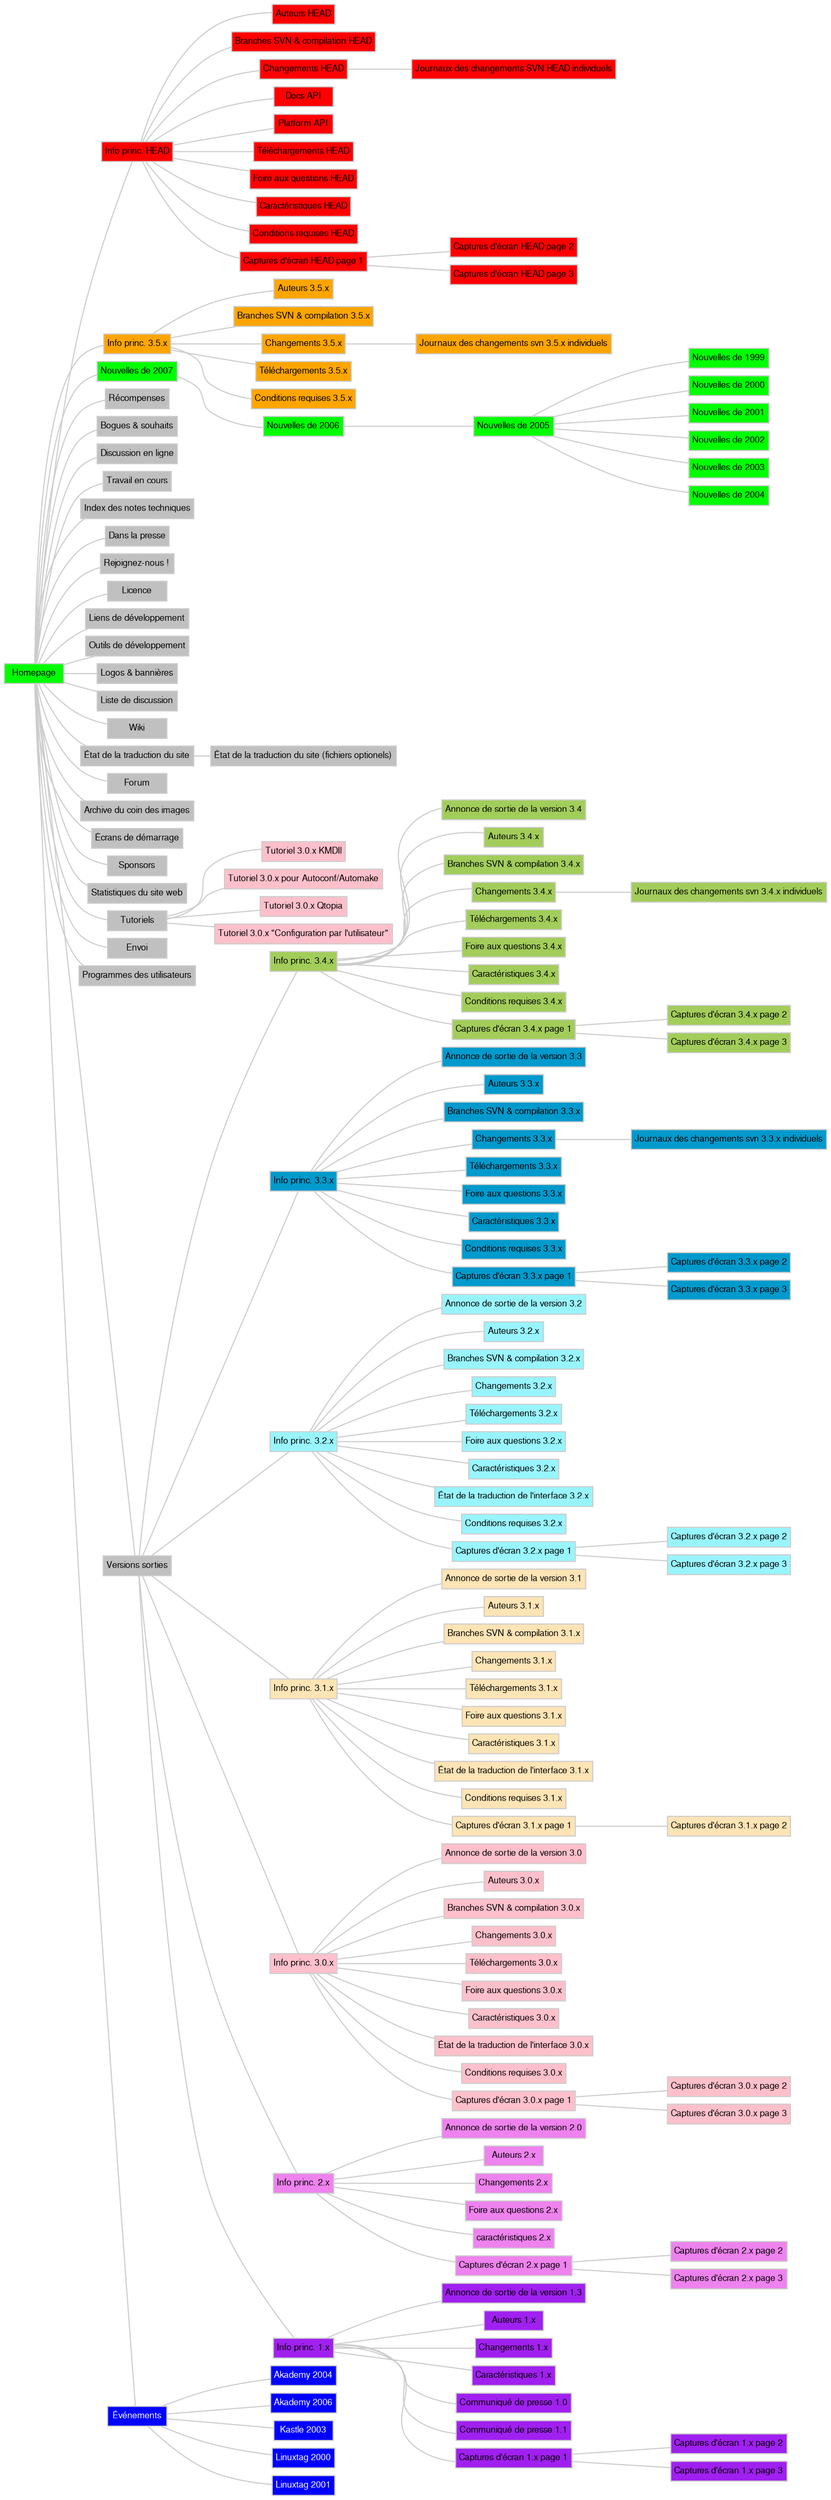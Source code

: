 digraph G {
  fontpath="/usr/X11R6/lib/X11/fonts/truetype";
  charset="utf-8";
  rankdir="LR";
  ranksep="0.2";
  nodesep="0.1";
  overlap="false";
  node [shape="box",color="#cccccc",fontname="FreeSans", fontsize="8",fontcolor="#000000" margin="0.04" height="0.25"];
  edge [color="#cccccc",arrowhead="none"];
  21 [label="Auteurs HEAD", URL="../index.html?filename=HEAD/authors.html", fillcolor="red", fontcolor="", style="filled"];
  27 -> 21;
  22 [label="Branches SVN &amp; compilation HEAD", URL="../index.html?filename=HEAD/branches_compiling.html", fillcolor="red", fontcolor="", style="filled"];
  27 -> 22;
  159 [label="Journaux des changements SVN HEAD individuels", URL="../index.html?filename=HEAD/ChangeLog.html", fillcolor="red", fontcolor="", style="filled"];
  29 -> 159;
  29 [label="Changements HEAD", URL="../index.html?filename=HEAD/changes.html", fillcolor="red", fontcolor="", style="filled"];
  27 -> 29;
  136 [label="Docs API", URL="../HEAD/doc/api/", fillcolor="red", fontcolor="", style="filled"];
  27 -> 136;
  139 [label="Platform API", URL="../HEAD/doc/platform/", fillcolor="red", fontcolor="", style="filled"];
  27 -> 139;
  24 [label="T&eacute;l&eacute;chargements HEAD", URL="../index.html?filename=HEAD/download.html", fillcolor="red", fontcolor="", style="filled"];
  27 -> 24;
  31 [label="Foire aux questions HEAD", URL="../index.html?filename=HEAD/faq.html", fillcolor="red", fontcolor="", style="filled"];
  27 -> 31;
  30 [label="Caract&eacute;ristiques HEAD", URL="../index.html?filename=HEAD/features.html", fillcolor="red", fontcolor="", style="filled"];
  27 -> 30;
  27 [label="Info princ. HEAD", URL="../index.html?filename=HEAD/kdevelop.html", fillcolor="red", fontcolor="", style="filled"];
  1 -> 27;
  23 [label="Conditions requises HEAD", URL="../index.html?filename=HEAD/requirements.html", fillcolor="red", fontcolor="", style="filled"];
  27 -> 23;
  32 [label="Captures d&#039;&eacute;cran HEAD page 1", URL="../index.html?filename=HEAD/screenshots1.html", fillcolor="red", fontcolor="", style="filled"];
  27 -> 32;
  33 [label="Captures d&#039;&eacute;cran HEAD page 2", URL="../index.html?filename=HEAD/screenshots2.html", fillcolor="red", fontcolor="", style="filled"];
  32 -> 33;
  34 [label="Captures d&#039;&eacute;cran HEAD page 3", URL="../index.html?filename=HEAD/screenshots3.html", fillcolor="red", fontcolor="", style="filled"];
  32 -> 34;
  211 [label="Auteurs 3.5.x", URL="../index.html?filename=3.5/authors.html", fillcolor="orange", fontcolor="", style="filled"];
  209 -> 211;
  212 [label="Branches SVN &amp; compilation 3.5.x", URL="../index.html?filename=3.5/branches_compiling.html", fillcolor="orange", fontcolor="", style="filled"];
  209 -> 212;
  213 [label="Journaux des changements svn 3.5.x individuels", URL="../index.html?filename=3.5/ChangeLog.html", fillcolor="orange", fontcolor="", style="filled"];
  214 -> 213;
  214 [label="Changements 3.5.x", URL="../index.html?filename=3.5/changes.html", fillcolor="orange", fontcolor="", style="filled"];
  209 -> 214;
  217 [label="T&eacute;l&eacute;chargements 3.5.x", URL="../index.html?filename=3.5/download.html", fillcolor="orange", fontcolor="", style="filled"];
  209 -> 217;
  209 [label="Info princ. 3.5.x", URL="../index.html?filename=3.5/kdevelop.html", fillcolor="orange", fontcolor="", style="filled"];
  1 -> 209;
  220 [label="Conditions requises 3.5.x", URL="../index.html?filename=3.5/requirements.html", fillcolor="orange", fontcolor="", style="filled"];
  209 -> 220;
  1 [label="Homepage", URL="../index.html?filename=main.html", fillcolor="green", fontcolor="", style="filled"];
  38 [label="Nouvelles de 1999", URL="../index.html?filename=main1999.html", fillcolor="green", fontcolor="", style="filled"];
  177 -> 38;
  39 [label="Nouvelles de 2000", URL="../index.html?filename=main2000.html", fillcolor="green", fontcolor="", style="filled"];
  177 -> 39;
  40 [label="Nouvelles de 2001", URL="../index.html?filename=main2001.html", fillcolor="green", fontcolor="", style="filled"];
  177 -> 40;
  41 [label="Nouvelles de 2002", URL="../index.html?filename=main2002.html", fillcolor="green", fontcolor="", style="filled"];
  177 -> 41;
  42 [label="Nouvelles de 2003", URL="../index.html?filename=main2003.html", fillcolor="green", fontcolor="", style="filled"];
  177 -> 42;
  118 [label="Nouvelles de 2004", URL="../index.html?filename=main2004.html", fillcolor="green", fontcolor="", style="filled"];
  177 -> 118;
  177 [label="Nouvelles de 2005", URL="../index.html?filename=main2005.html", fillcolor="green", fontcolor="", style="filled"];
  180 -> 177;
  180 [label="Nouvelles de 2006", URL="../index.html?filename=main2006.html", fillcolor="green", fontcolor="", style="filled"];
  225 -> 180;
  225 [label="Nouvelles de 2007", URL="../index.html?filename=main2007.html", fillcolor="green", fontcolor="", style="filled"];
  1 -> 225;
  15 [label="R&eacute;compenses", URL="../index.html?filename=awards.html", fillcolor="gray", fontcolor="", style="filled"];
  1 -> 15;
  5 [label="Bogues &amp; souhaits", URL="../index.html?filename=bugs.html", fillcolor="gray", fontcolor="", style="filled"];
  1 -> 5;
  135 [label="Discussion en ligne", URL="../chat/", fillcolor="gray", fontcolor="", style="filled"];
  1 -> 135;
  105 [label="Travail en cours", URL="../index.html?filename=current_work.html", fillcolor="gray", fontcolor="", style="filled"];
  1 -> 105;
  117 [label="Index des notes techniques", URL="../index.html?filename=doc/technotes/index.html", fillcolor="gray", fontcolor="", style="filled"];
  1 -> 117;
  36 [label="Dans la presse", URL="../index.html?filename=in_the_press.html", fillcolor="gray", fontcolor="", style="filled"];
  1 -> 36;
  16 [label="Rejoignez-nous !", URL="../index.html?filename=join-the-team.html", fillcolor="gray", fontcolor="", style="filled"];
  1 -> 16;
  37 [label="Licence", URL="../index.html?filename=license.html", fillcolor="gray", fontcolor="", style="filled"];
  1 -> 37;
  7 [label="Liens de d&eacute;veloppement", URL="../index.html?filename=links_development.html", fillcolor="gray", fontcolor="", style="filled"];
  1 -> 7;
  11 [label="Outils de d&eacute;veloppement", URL="../index.html?filename=links_tools.html", fillcolor="gray", fontcolor="", style="filled"];
  1 -> 11;
  13 [label="Logos &amp; banni&egrave;res", URL="../index.html?filename=logos_banners.html", fillcolor="gray", fontcolor="", style="filled"];
  1 -> 13;
  17 [label="Liste de discussion", URL="../index.html?filename=mailinglist.html", fillcolor="gray", fontcolor="", style="filled"];
  1 -> 17;
  134 [label="Wiki", URL="../mediawiki/", fillcolor="gray", fontcolor="", style="filled"];
  1 -> 134;
  112 [label="&Eacute;tat de la traduction du site (fichiers optionels)", URL="../index.html?filename=optional_files_translation_status.html", fillcolor="gray", fontcolor="", style="filled"];
  111 -> 112;
  137 [label="Forum", URL="../phorum5/", fillcolor="gray", fontcolor="", style="filled"];
  1 -> 137;
  43 [label="Archive du coin des images", URL="../index.html?filename=pic_corner.html", fillcolor="gray", fontcolor="", style="filled"];
  1 -> 43;
  44 [label="&Eacute;crans de d&eacute;marrage", URL="../index.html?filename=splashscreens.html", fillcolor="gray", fontcolor="", style="filled"];
  1 -> 44;
  8 [label="Sponsors", URL="../index.html?filename=sponsors.html", fillcolor="gray", fontcolor="", style="filled"];
  1 -> 8;
  45 [label="Statistiques du site web", URL="../index.html?filename=stats.html", fillcolor="gray", fontcolor="", style="filled"];
  1 -> 45;
  103 [label="Tutoriels", URL="../index.html?filename=tutorials.html", fillcolor="gray", fontcolor="", style="filled"];
  1 -> 103;
  18 [label="Envoi", URL="../index.html?filename=upload.html", fillcolor="gray", fontcolor="", style="filled"];
  1 -> 18;
  9 [label="Programmes des utilisateurs", URL="../index.html?filename=users.html", fillcolor="gray", fontcolor="", style="filled"];
  1 -> 9;
  12 [label="Versions sorties", URL="../index.html?filename=versions.html", fillcolor="gray", fontcolor="", style="filled"];
  1 -> 12;
  111 [label="&Eacute;tat de la traduction du site", URL="../index.html?filename=website_translation_status.html", fillcolor="gray", fontcolor="", style="filled"];
  1 -> 111;
  162 [label="Annonce de sortie de la version 3.4", URL="../index.html?filename=3.4/announce-kdevelop-3.4.html", fillcolor="darkolivegreen3", fontcolor="", style="filled"];
  161 -> 162;
  163 [label="Auteurs 3.4.x", URL="../index.html?filename=3.4/authors.html", fillcolor="darkolivegreen3", fontcolor="", style="filled"];
  161 -> 163;
  164 [label="Branches SVN &amp; compilation 3.4.x", URL="../index.html?filename=3.4/branches_compiling.html", fillcolor="darkolivegreen3", fontcolor="", style="filled"];
  161 -> 164;
  165 [label="Journaux des changements svn 3.4.x individuels", URL="../index.html?filename=3.4/ChangeLog.html", fillcolor="darkolivegreen3", fontcolor="", style="filled"];
  166 -> 165;
  166 [label="Changements 3.4.x", URL="../index.html?filename=3.4/changes.html", fillcolor="darkolivegreen3", fontcolor="", style="filled"];
  161 -> 166;
  168 [label="T&eacute;l&eacute;chargements 3.4.x", URL="../index.html?filename=3.4/download.html", fillcolor="darkolivegreen3", fontcolor="", style="filled"];
  161 -> 168;
  169 [label="Foire aux questions 3.4.x", URL="../index.html?filename=3.4/faq.html", fillcolor="darkolivegreen3", fontcolor="", style="filled"];
  161 -> 169;
  170 [label="Caract&eacute;ristiques 3.4.x", URL="../index.html?filename=3.4/features.html", fillcolor="darkolivegreen3", fontcolor="", style="filled"];
  161 -> 170;
  161 [label="Info princ. 3.4.x", URL="../index.html?filename=3.4/kdevelop.html", fillcolor="darkolivegreen3", fontcolor="", style="filled"];
  12 -> 161;
  172 [label="Conditions requises 3.4.x", URL="../index.html?filename=3.4/requirements.html", fillcolor="darkolivegreen3", fontcolor="", style="filled"];
  161 -> 172;
  173 [label="Captures d&#039;&eacute;cran 3.4.x page 1", URL="../index.html?filename=3.4/screenshots1.html", fillcolor="darkolivegreen3", fontcolor="", style="filled"];
  161 -> 173;
  174 [label="Captures d&#039;&eacute;cran 3.4.x page 2", URL="../index.html?filename=3.4/screenshots2.html", fillcolor="darkolivegreen3", fontcolor="", style="filled"];
  173 -> 174;
  175 [label="Captures d&#039;&eacute;cran 3.4.x page 3", URL="../index.html?filename=3.4/screenshots3.html", fillcolor="darkolivegreen3", fontcolor="", style="filled"];
  173 -> 175;
  144 [label="Annonce de sortie de la version 3.3", URL="../index.html?filename=3.3/announce-kdevelop-3.3.html", fillcolor="deepskyblue3", fontcolor="", style="filled"];
  143 -> 144;
  145 [label="Auteurs 3.3.x", URL="../index.html?filename=3.3/authors.html", fillcolor="deepskyblue3", fontcolor="", style="filled"];
  143 -> 145;
  146 [label="Branches SVN &amp; compilation 3.3.x", URL="../index.html?filename=3.3/branches_compiling.html", fillcolor="deepskyblue3", fontcolor="", style="filled"];
  143 -> 146;
  158 [label="Journaux des changements svn 3.3.x individuels", URL="../index.html?filename=3.3/ChangeLog.html", fillcolor="deepskyblue3", fontcolor="", style="filled"];
  147 -> 158;
  147 [label="Changements 3.3.x", URL="../index.html?filename=3.3/changes.html", fillcolor="deepskyblue3", fontcolor="", style="filled"];
  143 -> 147;
  149 [label="T&eacute;l&eacute;chargements 3.3.x", URL="../index.html?filename=3.3/download.html", fillcolor="deepskyblue3", fontcolor="", style="filled"];
  143 -> 149;
  150 [label="Foire aux questions 3.3.x", URL="../index.html?filename=3.3/faq.html", fillcolor="deepskyblue3", fontcolor="", style="filled"];
  143 -> 150;
  151 [label="Caract&eacute;ristiques 3.3.x", URL="../index.html?filename=3.3/features.html", fillcolor="deepskyblue3", fontcolor="", style="filled"];
  143 -> 151;
  143 [label="Info princ. 3.3.x", URL="../index.html?filename=3.3/kdevelop.html", fillcolor="deepskyblue3", fontcolor="", style="filled"];
  12 -> 143;
  153 [label="Conditions requises 3.3.x", URL="../index.html?filename=3.3/requirements.html", fillcolor="deepskyblue3", fontcolor="", style="filled"];
  143 -> 153;
  154 [label="Captures d&#039;&eacute;cran 3.3.x page 1", URL="../index.html?filename=3.3/screenshots1.html", fillcolor="deepskyblue3", fontcolor="", style="filled"];
  143 -> 154;
  155 [label="Captures d&#039;&eacute;cran 3.3.x page 2", URL="../index.html?filename=3.3/screenshots2.html", fillcolor="deepskyblue3", fontcolor="", style="filled"];
  154 -> 155;
  156 [label="Captures d&#039;&eacute;cran 3.3.x page 3", URL="../index.html?filename=3.3/screenshots3.html", fillcolor="deepskyblue3", fontcolor="", style="filled"];
  154 -> 156;
  120 [label="Annonce de sortie de la version 3.2", URL="../index.html?filename=3.2/announce-kdevelop-3.2.html", fillcolor="cadetblue1", fontcolor="", style="filled"];
  119 -> 120;
  121 [label="Auteurs 3.2.x", URL="../index.html?filename=3.2/authors.html", fillcolor="cadetblue1", fontcolor="", style="filled"];
  119 -> 121;
  122 [label="Branches SVN &amp; compilation 3.2.x", URL="../index.html?filename=3.2/branches_compiling.html", fillcolor="cadetblue1", fontcolor="", style="filled"];
  119 -> 122;
  123 [label="Changements 3.2.x", URL="../index.html?filename=3.2/changes.html", fillcolor="cadetblue1", fontcolor="", style="filled"];
  119 -> 123;
  125 [label="T&eacute;l&eacute;chargements 3.2.x", URL="../index.html?filename=3.2/download.html", fillcolor="cadetblue1", fontcolor="", style="filled"];
  119 -> 125;
  126 [label="Foire aux questions 3.2.x", URL="../index.html?filename=3.2/faq.html", fillcolor="cadetblue1", fontcolor="", style="filled"];
  119 -> 126;
  127 [label="Caract&eacute;ristiques 3.2.x", URL="../index.html?filename=3.2/features.html", fillcolor="cadetblue1", fontcolor="", style="filled"];
  119 -> 127;
  119 [label="Info princ. 3.2.x", URL="../index.html?filename=3.2/kdevelop.html", fillcolor="cadetblue1", fontcolor="", style="filled"];
  12 -> 119;
  128 [label="&Eacute;tat de la traduction de l&#039;interface 3.2.x", URL="../index.html?filename=3.2/kdevelop_po_status.html", fillcolor="cadetblue1", fontcolor="", style="filled"];
  119 -> 128;
  133 [label="Conditions requises 3.2.x", URL="../index.html?filename=3.2/requirements.html", fillcolor="cadetblue1", fontcolor="", style="filled"];
  119 -> 133;
  129 [label="Captures d&#039;&eacute;cran 3.2.x page 1", URL="../index.html?filename=3.2/screenshots1.html", fillcolor="cadetblue1", fontcolor="", style="filled"];
  119 -> 129;
  130 [label="Captures d&#039;&eacute;cran 3.2.x page 2", URL="../index.html?filename=3.2/screenshots2.html", fillcolor="cadetblue1", fontcolor="", style="filled"];
  129 -> 130;
  131 [label="Captures d&#039;&eacute;cran 3.2.x page 3", URL="../index.html?filename=3.2/screenshots3.html", fillcolor="cadetblue1", fontcolor="", style="filled"];
  129 -> 131;
  88 [label="Annonce de sortie de la version 3.1", URL="../index.html?filename=3.1/announce-kdevelop-3.1.html", fillcolor="moccasin", fontcolor="", style="filled"];
  4 -> 88;
  77 [label="Auteurs 3.1.x", URL="../index.html?filename=3.1/authors.html", fillcolor="moccasin", fontcolor="", style="filled"];
  4 -> 77;
  78 [label="Branches SVN &amp; compilation 3.1.x", URL="../index.html?filename=3.1/branches_compiling.html", fillcolor="moccasin", fontcolor="", style="filled"];
  4 -> 78;
  89 [label="Changements 3.1.x", URL="../index.html?filename=3.1/changes.html", fillcolor="moccasin", fontcolor="", style="filled"];
  4 -> 89;
  80 [label="T&eacute;l&eacute;chargements 3.1.x", URL="../index.html?filename=3.1/download.html", fillcolor="moccasin", fontcolor="", style="filled"];
  4 -> 80;
  90 [label="Foire aux questions 3.1.x", URL="../index.html?filename=3.1/faq.html", fillcolor="moccasin", fontcolor="", style="filled"];
  4 -> 90;
  91 [label="Caract&eacute;ristiques 3.1.x", URL="../index.html?filename=3.1/features.html", fillcolor="moccasin", fontcolor="", style="filled"];
  4 -> 91;
  4 [label="Info princ. 3.1.x", URL="../index.html?filename=3.1/kdevelop.html", fillcolor="moccasin", fontcolor="", style="filled"];
  12 -> 4;
  81 [label="&Eacute;tat de la traduction de l&#039;interface 3.1.x", URL="../index.html?filename=3.1/kdevelop_po_status.html", fillcolor="moccasin", fontcolor="", style="filled"];
  4 -> 81;
  82 [label="Conditions requises 3.1.x", URL="../index.html?filename=3.1/requirements.html", fillcolor="moccasin", fontcolor="", style="filled"];
  4 -> 82;
  92 [label="Captures d&#039;&eacute;cran 3.1.x page 1", URL="../index.html?filename=3.1/screenshots1.html", fillcolor="moccasin", fontcolor="", style="filled"];
  4 -> 92;
  93 [label="Captures d&#039;&eacute;cran 3.1.x page 2", URL="../index.html?filename=3.1/screenshots2.html", fillcolor="moccasin", fontcolor="", style="filled"];
  92 -> 93;
  62 [label="Annonce de sortie de la version 3.0", URL="../index.html?filename=3.0/announce-kdevelop-3.0.html", fillcolor="pink", fontcolor="", style="filled"];
  3 -> 62;
  69 [label="Auteurs 3.0.x", URL="../index.html?filename=3.0/authors.html", fillcolor="pink", fontcolor="", style="filled"];
  3 -> 69;
  73 [label="Branches SVN &amp; compilation 3.0.x", URL="../index.html?filename=3.0/branches_compiling.html", fillcolor="pink", fontcolor="", style="filled"];
  3 -> 73;
  63 [label="Changements 3.0.x", URL="../index.html?filename=3.0/changes.html", fillcolor="pink", fontcolor="", style="filled"];
  3 -> 63;
  140 [label="Tutoriel 3.0.x KMDIl", URL="../3.0/doc/kmditutorial/index.html", fillcolor="pink", fontcolor="", style="filled"];
  103 -> 140;
  76 [label="Tutoriel 3.0.x pour Autoconf/Automake", URL="../index.html?filename=3.0/doc/tutorial_autoconf.html", fillcolor="pink", fontcolor="", style="filled"];
  103 -> 76;
  141 [label="Tutoriel 3.0.x Qtopia", URL="../3.0/doc/tutorial_qtopia/index.html", fillcolor="pink", fontcolor="", style="filled"];
  103 -> 141;
  142 [label="Tutoriel 3.0.x \"Configuration par l\'utilisateur\"", URL="../3.0/doc/tutorial_settings/index.html", fillcolor="pink", fontcolor="", style="filled"];
  103 -> 142;
  74 [label="T&eacute;l&eacute;chargements 3.0.x", URL="../index.html?filename=3.0/download.html", fillcolor="pink", fontcolor="", style="filled"];
  3 -> 74;
  64 [label="Foire aux questions 3.0.x", URL="../index.html?filename=3.0/faq.html", fillcolor="pink", fontcolor="", style="filled"];
  3 -> 64;
  71 [label="Caract&eacute;ristiques 3.0.x", URL="../index.html?filename=3.0/features.html", fillcolor="pink", fontcolor="", style="filled"];
  3 -> 71;
  3 [label="Info princ. 3.0.x", URL="../index.html?filename=3.0/kdevelop.html", fillcolor="pink", fontcolor="", style="filled"];
  12 -> 3;
  160 [label="&Eacute;tat de la traduction de l&#039;interface 3.0.x", URL="../index.html?filename=3.0/kdevelop_po_status.html", fillcolor="pink", fontcolor="", style="filled"];
  3 -> 160;
  72 [label="Conditions requises 3.0.x", URL="../index.html?filename=3.0/requirements.html", fillcolor="pink", fontcolor="", style="filled"];
  3 -> 72;
  66 [label="Captures d&#039;&eacute;cran 3.0.x page 1", URL="../index.html?filename=3.0/screenshots1.html", fillcolor="pink", fontcolor="", style="filled"];
  3 -> 66;
  67 [label="Captures d&#039;&eacute;cran 3.0.x page 2", URL="../index.html?filename=3.0/screenshots2.html", fillcolor="pink", fontcolor="", style="filled"];
  66 -> 67;
  68 [label="Captures d&#039;&eacute;cran 3.0.x page 3", URL="../index.html?filename=3.0/screenshots3.html", fillcolor="pink", fontcolor="", style="filled"];
  66 -> 68;
  54 [label="Annonce de sortie de la version 2.0", URL="../index.html?filename=2.1/announce-kdevelop-2.0.html", fillcolor="violet", fontcolor="", style="filled"];
  20 -> 54;
  55 [label="Auteurs 2.x", URL="../index.html?filename=2.1/authors.html", fillcolor="violet", fontcolor="", style="filled"];
  20 -> 55;
  56 [label="Changements 2.x", URL="../index.html?filename=2.1/changes.html", fillcolor="violet", fontcolor="", style="filled"];
  20 -> 56;
  57 [label="Foire aux questions 2.x", URL="../index.html?filename=2.1/faq.html", fillcolor="violet", fontcolor="", style="filled"];
  20 -> 57;
  58 [label="caract&eacute;ristiques 2.x", URL="../index.html?filename=2.1/features.html", fillcolor="violet", fontcolor="", style="filled"];
  20 -> 58;
  20 [label="Info princ. 2.x", URL="../index.html?filename=2.1/kdevelop.html", fillcolor="violet", fontcolor="", style="filled"];
  12 -> 20;
  59 [label="Captures d&#039;&eacute;cran 2.x page 1", URL="../index.html?filename=2.1/screenshots1.html", fillcolor="violet", fontcolor="", style="filled"];
  20 -> 59;
  60 [label="Captures d&#039;&eacute;cran 2.x page 2", URL="../index.html?filename=2.1/screenshots2.html", fillcolor="violet", fontcolor="", style="filled"];
  59 -> 60;
  61 [label="Captures d&#039;&eacute;cran 2.x page 3", URL="../index.html?filename=2.1/screenshots3.html", fillcolor="violet", fontcolor="", style="filled"];
  59 -> 61;
  46 [label="Annonce de sortie de la version 1.3", URL="../index.html?filename=1.3/announce-kdevelop-1.3.html", fillcolor="purple", fontcolor="", style="filled"];
  19 -> 46;
  47 [label="Auteurs 1.x", URL="../index.html?filename=1.3/authors.html", fillcolor="purple", fontcolor="", style="filled"];
  19 -> 47;
  48 [label="Changements 1.x", URL="../index.html?filename=1.3/changes.html", fillcolor="purple", fontcolor="", style="filled"];
  19 -> 48;
  49 [label="Caract&eacute;ristiques 1.x", URL="../index.html?filename=1.3/features.html", fillcolor="purple", fontcolor="", style="filled"];
  19 -> 49;
  19 [label="Info princ. 1.x", URL="../index.html?filename=1.3/kdevelop.html", fillcolor="purple", fontcolor="", style="filled"];
  12 -> 19;
  2 [label="Communiqu&eacute; de presse 1.0", URL="../index.html?filename=1.3/pressrelease1.0.html", fillcolor="purple", fontcolor="", style="filled"];
  19 -> 2;
  50 [label="Communiqu&eacute; de presse 1.1", URL="../index.html?filename=1.3/pressrelease1.1.html", fillcolor="purple", fontcolor="", style="filled"];
  19 -> 50;
  51 [label="Captures d&#039;&eacute;cran 1.x page 1", URL="../index.html?filename=1.3/screenshots1.html", fillcolor="purple", fontcolor="", style="filled"];
  19 -> 51;
  52 [label="Captures d&#039;&eacute;cran 1.x page 2", URL="../index.html?filename=1.3/screenshots2.html", fillcolor="purple", fontcolor="", style="filled"];
  51 -> 52;
  53 [label="Captures d&#039;&eacute;cran 1.x page 3", URL="../index.html?filename=1.3/screenshots3.html", fillcolor="purple", fontcolor="", style="filled"];
  51 -> 53;
  84 [label="&Eacute;v&eacute;nements", URL="../index.html?filename=events.html", fillcolor="blue", fontcolor="white", style="filled"];
  1 -> 84;
  114 [label="Akademy 2004", URL="../index.html?filename=events/akademy2004.html", fillcolor="blue", fontcolor="white", style="filled"];
  84 -> 114;
  178 [label="Akademy 2006", URL="../index.html?filename=events/akademy2006.html", fillcolor="blue", fontcolor="white", style="filled"];
  84 -> 178;
  87 [label="Kastle 2003", URL="../index.html?filename=events/kastle2003.html", fillcolor="blue", fontcolor="white", style="filled"];
  84 -> 87;
  85 [label="Linuxtag 2000", URL="../index.html?filename=events/linuxtag2000.html", fillcolor="blue", fontcolor="white", style="filled"];
  84 -> 85;
  86 [label="Linuxtag 2001", URL="../index.html?filename=events/linuxtag2001.html", fillcolor="blue", fontcolor="white", style="filled"];
  84 -> 86;
}